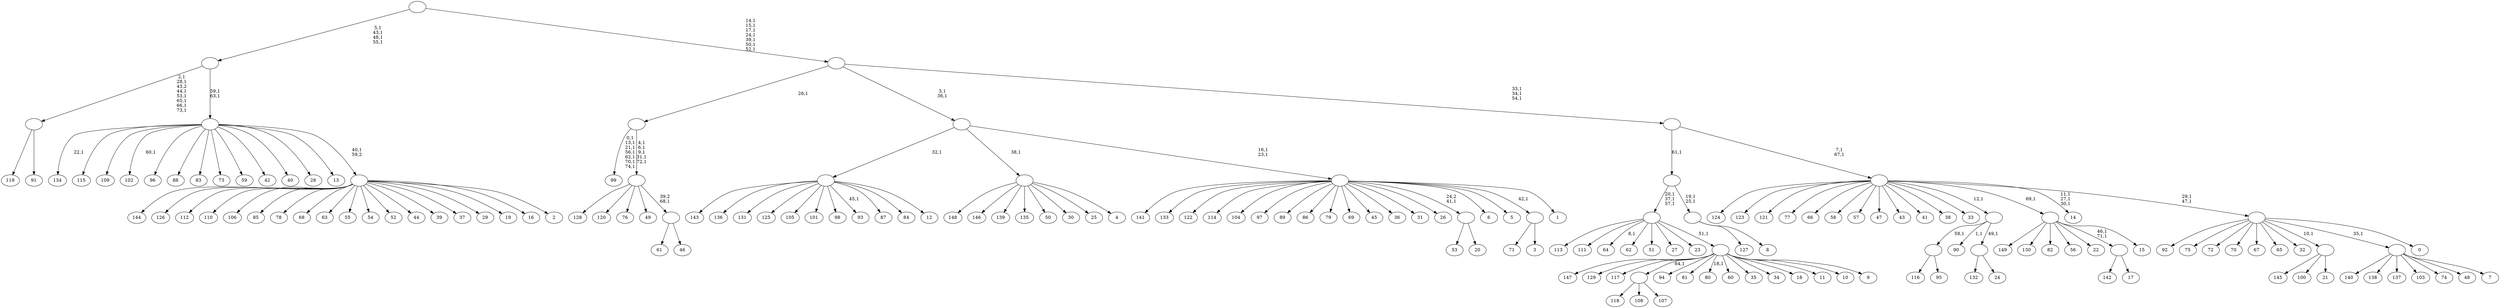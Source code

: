 digraph T {
	225 [label="149"]
	224 [label="148"]
	223 [label="147"]
	222 [label="146"]
	221 [label="145"]
	220 [label="144"]
	219 [label="143"]
	218 [label="142"]
	217 [label="141"]
	216 [label="140"]
	215 [label="139"]
	214 [label="138"]
	213 [label="137"]
	212 [label="136"]
	211 [label="135"]
	210 [label="134"]
	208 [label="133"]
	207 [label="132"]
	206 [label="131"]
	205 [label="130"]
	204 [label="129"]
	203 [label="128"]
	202 [label="127"]
	201 [label="126"]
	200 [label="125"]
	199 [label="124"]
	198 [label="123"]
	197 [label="122"]
	196 [label="121"]
	195 [label="120"]
	194 [label="119"]
	193 [label="118"]
	192 [label="117"]
	191 [label="116"]
	190 [label="115"]
	189 [label="114"]
	188 [label="113"]
	187 [label="112"]
	186 [label="111"]
	185 [label="110"]
	184 [label="109"]
	183 [label="108"]
	182 [label="107"]
	181 [label=""]
	180 [label="106"]
	179 [label="105"]
	178 [label="104"]
	177 [label="103"]
	176 [label="102"]
	174 [label="101"]
	173 [label="100"]
	172 [label="99"]
	164 [label="98"]
	163 [label="97"]
	162 [label="96"]
	161 [label="95"]
	160 [label=""]
	159 [label="94"]
	158 [label="93"]
	156 [label="92"]
	155 [label="91"]
	154 [label=""]
	147 [label="90"]
	145 [label="89"]
	144 [label="88"]
	143 [label="87"]
	142 [label="86"]
	141 [label="85"]
	140 [label="84"]
	139 [label="83"]
	138 [label="82"]
	137 [label="81"]
	136 [label="80"]
	134 [label="79"]
	133 [label="78"]
	132 [label="77"]
	131 [label="76"]
	130 [label="75"]
	129 [label="74"]
	128 [label="73"]
	127 [label="72"]
	126 [label="71"]
	125 [label="70"]
	124 [label="69"]
	123 [label="68"]
	122 [label="67"]
	121 [label="66"]
	120 [label="65"]
	119 [label="64"]
	117 [label="63"]
	116 [label="62"]
	115 [label="61"]
	114 [label="60"]
	113 [label="59"]
	112 [label="58"]
	111 [label="57"]
	110 [label="56"]
	109 [label="55"]
	108 [label="54"]
	107 [label="53"]
	106 [label="52"]
	105 [label="51"]
	104 [label="50"]
	103 [label="49"]
	102 [label="48"]
	101 [label="47"]
	100 [label="46"]
	99 [label=""]
	98 [label=""]
	93 [label=""]
	92 [label="45"]
	91 [label="44"]
	90 [label="43"]
	89 [label="42"]
	88 [label="41"]
	87 [label="40"]
	86 [label="39"]
	85 [label="38"]
	84 [label="37"]
	83 [label="36"]
	82 [label="35"]
	81 [label="34"]
	80 [label="33"]
	79 [label="32"]
	78 [label="31"]
	77 [label="30"]
	76 [label="29"]
	75 [label="28"]
	74 [label="27"]
	73 [label="26"]
	72 [label="25"]
	71 [label="24"]
	70 [label=""]
	69 [label=""]
	68 [label="23"]
	67 [label="22"]
	66 [label="21"]
	65 [label=""]
	64 [label="20"]
	63 [label=""]
	62 [label="19"]
	61 [label="18"]
	60 [label="17"]
	59 [label=""]
	57 [label="16"]
	56 [label="15"]
	55 [label=""]
	54 [label="14"]
	50 [label="13"]
	49 [label="12"]
	48 [label=""]
	47 [label="11"]
	46 [label="10"]
	45 [label="9"]
	44 [label=""]
	43 [label=""]
	40 [label="8"]
	39 [label=""]
	37 [label=""]
	36 [label="7"]
	35 [label=""]
	34 [label="6"]
	33 [label="5"]
	32 [label="4"]
	31 [label=""]
	30 [label="3"]
	29 [label=""]
	28 [label="2"]
	27 [label=""]
	26 [label=""]
	24 [label=""]
	20 [label="1"]
	19 [label=""]
	17 [label=""]
	15 [label="0"]
	14 [label=""]
	12 [label=""]
	10 [label=""]
	7 [label=""]
	0 [label=""]
	181 -> 193 [label=""]
	181 -> 183 [label=""]
	181 -> 182 [label=""]
	160 -> 191 [label=""]
	160 -> 161 [label=""]
	154 -> 194 [label=""]
	154 -> 155 [label=""]
	99 -> 115 [label=""]
	99 -> 100 [label=""]
	98 -> 203 [label=""]
	98 -> 195 [label=""]
	98 -> 131 [label=""]
	98 -> 103 [label=""]
	98 -> 99 [label="39,2\n68,1"]
	93 -> 98 [label="4,1\n6,1\n9,1\n31,1\n72,1"]
	93 -> 172 [label="0,1\n13,1\n21,1\n56,1\n62,1\n70,1\n74,1"]
	70 -> 207 [label=""]
	70 -> 71 [label=""]
	69 -> 147 [label="1,1"]
	69 -> 160 [label="58,1"]
	69 -> 70 [label="49,1"]
	65 -> 221 [label=""]
	65 -> 173 [label=""]
	65 -> 66 [label=""]
	63 -> 107 [label=""]
	63 -> 64 [label=""]
	59 -> 218 [label=""]
	59 -> 60 [label=""]
	55 -> 59 [label="46,1\n71,1"]
	55 -> 225 [label=""]
	55 -> 205 [label=""]
	55 -> 138 [label=""]
	55 -> 110 [label=""]
	55 -> 67 [label=""]
	55 -> 56 [label=""]
	48 -> 158 [label="45,1"]
	48 -> 219 [label=""]
	48 -> 212 [label=""]
	48 -> 206 [label=""]
	48 -> 200 [label=""]
	48 -> 179 [label=""]
	48 -> 174 [label=""]
	48 -> 164 [label=""]
	48 -> 143 [label=""]
	48 -> 140 [label=""]
	48 -> 49 [label=""]
	44 -> 136 [label="18,1"]
	44 -> 223 [label=""]
	44 -> 204 [label=""]
	44 -> 192 [label=""]
	44 -> 181 [label="64,1"]
	44 -> 159 [label=""]
	44 -> 137 [label=""]
	44 -> 114 [label=""]
	44 -> 82 [label=""]
	44 -> 81 [label=""]
	44 -> 61 [label=""]
	44 -> 47 [label=""]
	44 -> 46 [label=""]
	44 -> 45 [label=""]
	43 -> 119 [label="8,1"]
	43 -> 188 [label=""]
	43 -> 186 [label=""]
	43 -> 116 [label=""]
	43 -> 105 [label=""]
	43 -> 74 [label=""]
	43 -> 68 [label=""]
	43 -> 44 [label="51,1"]
	39 -> 202 [label=""]
	39 -> 40 [label=""]
	37 -> 39 [label="19,1\n25,1"]
	37 -> 43 [label="20,1\n37,1\n57,1"]
	35 -> 216 [label=""]
	35 -> 214 [label=""]
	35 -> 213 [label=""]
	35 -> 177 [label=""]
	35 -> 129 [label=""]
	35 -> 102 [label=""]
	35 -> 36 [label=""]
	31 -> 224 [label=""]
	31 -> 222 [label=""]
	31 -> 215 [label=""]
	31 -> 211 [label=""]
	31 -> 104 [label=""]
	31 -> 77 [label=""]
	31 -> 72 [label=""]
	31 -> 32 [label=""]
	29 -> 126 [label=""]
	29 -> 30 [label=""]
	27 -> 220 [label=""]
	27 -> 201 [label=""]
	27 -> 187 [label=""]
	27 -> 185 [label=""]
	27 -> 180 [label=""]
	27 -> 141 [label=""]
	27 -> 133 [label=""]
	27 -> 123 [label=""]
	27 -> 117 [label=""]
	27 -> 109 [label=""]
	27 -> 108 [label=""]
	27 -> 106 [label=""]
	27 -> 91 [label=""]
	27 -> 86 [label=""]
	27 -> 84 [label=""]
	27 -> 76 [label=""]
	27 -> 62 [label=""]
	27 -> 57 [label=""]
	27 -> 28 [label=""]
	26 -> 176 [label="60,1"]
	26 -> 210 [label="22,1"]
	26 -> 190 [label=""]
	26 -> 184 [label=""]
	26 -> 162 [label=""]
	26 -> 144 [label=""]
	26 -> 139 [label=""]
	26 -> 128 [label=""]
	26 -> 113 [label=""]
	26 -> 89 [label=""]
	26 -> 87 [label=""]
	26 -> 75 [label=""]
	26 -> 50 [label=""]
	26 -> 27 [label="40,1\n59,2"]
	24 -> 26 [label="59,1\n63,1"]
	24 -> 154 [label="2,1\n28,1\n43,2\n44,1\n53,1\n65,1\n66,1\n73,1"]
	19 -> 217 [label=""]
	19 -> 208 [label=""]
	19 -> 197 [label=""]
	19 -> 189 [label=""]
	19 -> 178 [label=""]
	19 -> 163 [label=""]
	19 -> 145 [label=""]
	19 -> 142 [label=""]
	19 -> 134 [label=""]
	19 -> 124 [label=""]
	19 -> 92 [label=""]
	19 -> 83 [label=""]
	19 -> 78 [label=""]
	19 -> 73 [label=""]
	19 -> 63 [label="24,2\n41,1"]
	19 -> 34 [label=""]
	19 -> 33 [label=""]
	19 -> 29 [label="42,1"]
	19 -> 20 [label=""]
	17 -> 19 [label="16,1\n23,1"]
	17 -> 48 [label="32,1"]
	17 -> 31 [label="38,1"]
	14 -> 156 [label=""]
	14 -> 130 [label=""]
	14 -> 127 [label=""]
	14 -> 125 [label=""]
	14 -> 122 [label=""]
	14 -> 120 [label=""]
	14 -> 79 [label=""]
	14 -> 65 [label="10,1"]
	14 -> 35 [label="35,1"]
	14 -> 15 [label=""]
	12 -> 14 [label="29,1\n47,1"]
	12 -> 54 [label="11,1\n27,1\n30,1"]
	12 -> 199 [label=""]
	12 -> 198 [label=""]
	12 -> 196 [label=""]
	12 -> 132 [label=""]
	12 -> 121 [label=""]
	12 -> 112 [label=""]
	12 -> 111 [label=""]
	12 -> 101 [label=""]
	12 -> 90 [label=""]
	12 -> 88 [label=""]
	12 -> 85 [label=""]
	12 -> 80 [label=""]
	12 -> 69 [label="12,1"]
	12 -> 55 [label="69,1"]
	10 -> 12 [label="7,1\n67,1"]
	10 -> 37 [label="61,1"]
	7 -> 10 [label="33,1\n34,1\n54,1"]
	7 -> 17 [label="3,1\n36,1"]
	7 -> 93 [label="26,1"]
	0 -> 7 [label="14,1\n15,1\n17,1\n24,1\n39,1\n50,1\n52,1"]
	0 -> 24 [label="5,1\n43,1\n48,1\n55,1"]
}
